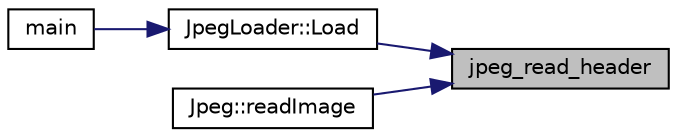 digraph "jpeg_read_header"
{
 // LATEX_PDF_SIZE
  bgcolor="transparent";
  edge [fontname="Helvetica",fontsize="10",labelfontname="Helvetica",labelfontsize="10"];
  node [fontname="Helvetica",fontsize="10",shape=record];
  rankdir="RL";
  Node91 [label="jpeg_read_header",height=0.2,width=0.4,color="black", fillcolor="grey75", style="filled", fontcolor="black",tooltip=" "];
  Node91 -> Node92 [dir="back",color="midnightblue",fontsize="10",style="solid"];
  Node92 [label="JpegLoader::Load",height=0.2,width=0.4,color="black",URL="$classJpegLoader.html#a094609a59107dfbd1cca84fa2467c926",tooltip=" "];
  Node92 -> Node93 [dir="back",color="midnightblue",fontsize="10",style="solid"];
  Node93 [label="main",height=0.2,width=0.4,color="black",URL="$misc_2Libjpeg_2main_8cpp.html#a0ddf1224851353fc92bfbff6f499fa97",tooltip=" "];
  Node91 -> Node94 [dir="back",color="midnightblue",fontsize="10",style="solid"];
  Node94 [label="Jpeg::readImage",height=0.2,width=0.4,color="black",URL="$classJpeg.html#a80db9e22efc544e32145b6743b2b407c",tooltip=" "];
}
